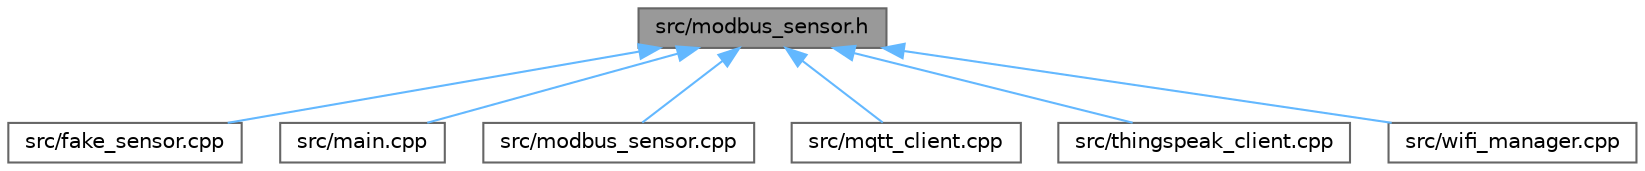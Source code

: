 digraph "src/modbus_sensor.h"
{
 // LATEX_PDF_SIZE
  bgcolor="transparent";
  edge [fontname=Helvetica,fontsize=10,labelfontname=Helvetica,labelfontsize=10];
  node [fontname=Helvetica,fontsize=10,shape=box,height=0.2,width=0.4];
  Node1 [id="Node000001",label="src/modbus_sensor.h",height=0.2,width=0.4,color="gray40", fillcolor="grey60", style="filled", fontcolor="black",tooltip=" "];
  Node1 -> Node2 [id="edge1_Node000001_Node000002",dir="back",color="steelblue1",style="solid",tooltip=" "];
  Node2 [id="Node000002",label="src/fake_sensor.cpp",height=0.2,width=0.4,color="grey40", fillcolor="white", style="filled",URL="$fake__sensor_8cpp.html",tooltip="Эмуляция работы датчика для тестирования"];
  Node1 -> Node3 [id="edge2_Node000001_Node000003",dir="back",color="steelblue1",style="solid",tooltip=" "];
  Node3 [id="Node000003",label="src/main.cpp",height=0.2,width=0.4,color="grey40", fillcolor="white", style="filled",URL="$main_8cpp.html",tooltip=" "];
  Node1 -> Node4 [id="edge3_Node000001_Node000004",dir="back",color="steelblue1",style="solid",tooltip=" "];
  Node4 [id="Node000004",label="src/modbus_sensor.cpp",height=0.2,width=0.4,color="grey40", fillcolor="white", style="filled",URL="$modbus__sensor_8cpp.html",tooltip="Работа с Modbus-датчиком JXCT."];
  Node1 -> Node5 [id="edge4_Node000001_Node000005",dir="back",color="steelblue1",style="solid",tooltip=" "];
  Node5 [id="Node000005",label="src/mqtt_client.cpp",height=0.2,width=0.4,color="grey40", fillcolor="white", style="filled",URL="$mqtt__client_8cpp.html",tooltip="Взаимодействие с MQTT-брокером и Home Assistant."];
  Node1 -> Node6 [id="edge5_Node000001_Node000006",dir="back",color="steelblue1",style="solid",tooltip=" "];
  Node6 [id="Node000006",label="src/thingspeak_client.cpp",height=0.2,width=0.4,color="grey40", fillcolor="white", style="filled",URL="$thingspeak__client_8cpp.html",tooltip=" "];
  Node1 -> Node7 [id="edge6_Node000001_Node000007",dir="back",color="steelblue1",style="solid",tooltip=" "];
  Node7 [id="Node000007",label="src/wifi_manager.cpp",height=0.2,width=0.4,color="grey40", fillcolor="white", style="filled",URL="$wifi__manager_8cpp.html",tooltip="Управление WiFi, веб-интерфейсом и индикацией"];
}
